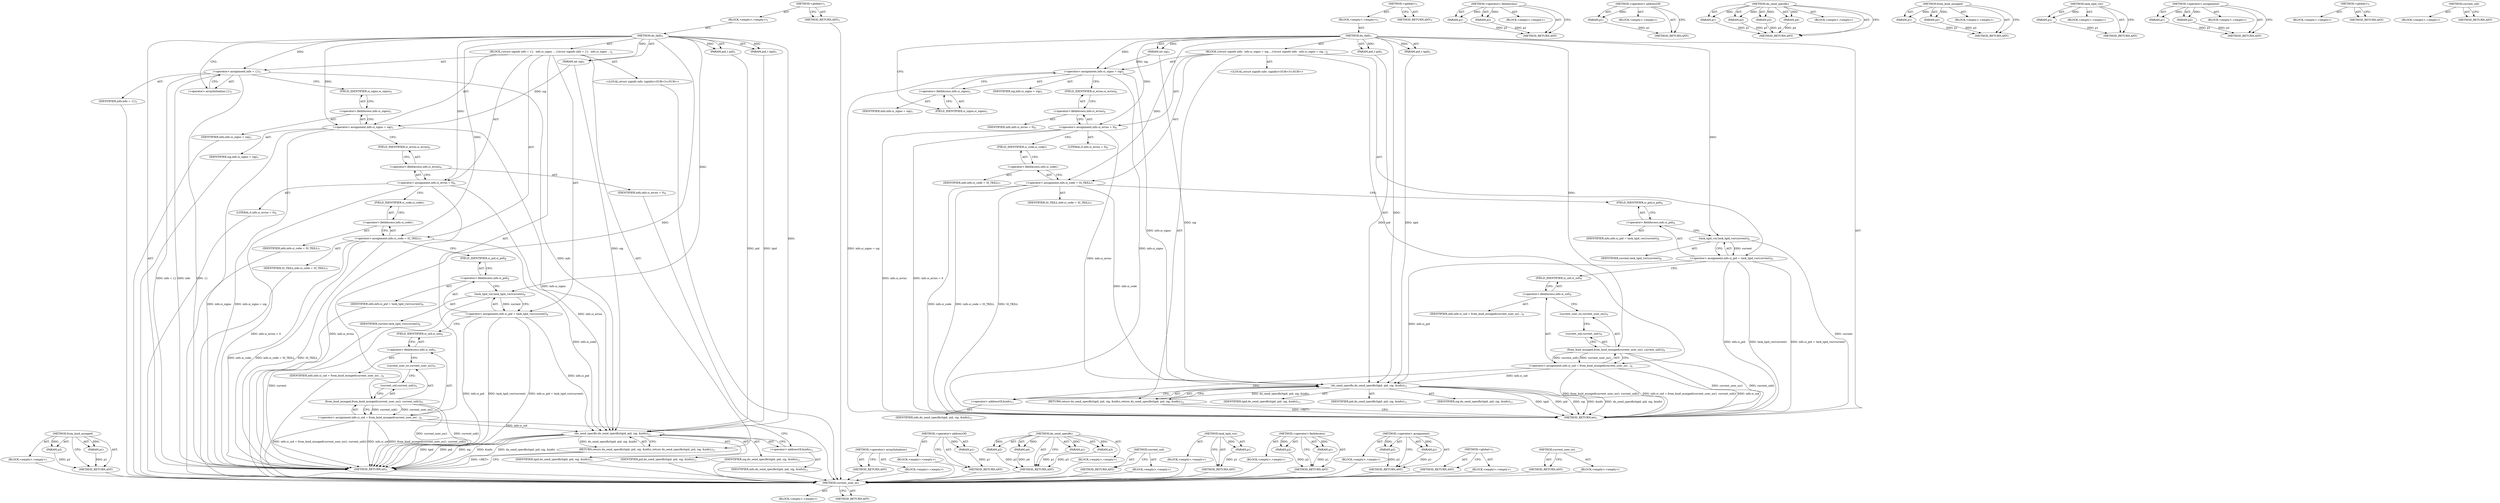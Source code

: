 digraph "current_user_ns" {
vulnerable_89 [label=<(METHOD,current_user_ns)>];
vulnerable_90 [label=<(BLOCK,&lt;empty&gt;,&lt;empty&gt;)>];
vulnerable_91 [label=<(METHOD_RETURN,ANY)>];
vulnerable_6 [label=<(METHOD,&lt;global&gt;)<SUB>1</SUB>>];
vulnerable_7 [label=<(BLOCK,&lt;empty&gt;,&lt;empty&gt;)<SUB>1</SUB>>];
vulnerable_8 [label=<(METHOD,do_tkill)<SUB>1</SUB>>];
vulnerable_9 [label=<(PARAM,pid_t tgid)<SUB>1</SUB>>];
vulnerable_10 [label=<(PARAM,pid_t pid)<SUB>1</SUB>>];
vulnerable_11 [label=<(PARAM,int sig)<SUB>1</SUB>>];
vulnerable_12 [label=<(BLOCK,{
	struct siginfo info;
 
 	info.si_signo = sig...,{
	struct siginfo info;
 
 	info.si_signo = sig...)<SUB>2</SUB>>];
vulnerable_13 [label="<(LOCAL,struct siginfo info: siginfo)<SUB>3</SUB>>"];
vulnerable_14 [label=<(&lt;operator&gt;.assignment,info.si_signo = sig)<SUB>5</SUB>>];
vulnerable_15 [label=<(&lt;operator&gt;.fieldAccess,info.si_signo)<SUB>5</SUB>>];
vulnerable_16 [label=<(IDENTIFIER,info,info.si_signo = sig)<SUB>5</SUB>>];
vulnerable_17 [label=<(FIELD_IDENTIFIER,si_signo,si_signo)<SUB>5</SUB>>];
vulnerable_18 [label=<(IDENTIFIER,sig,info.si_signo = sig)<SUB>5</SUB>>];
vulnerable_19 [label=<(&lt;operator&gt;.assignment,info.si_errno = 0)<SUB>6</SUB>>];
vulnerable_20 [label=<(&lt;operator&gt;.fieldAccess,info.si_errno)<SUB>6</SUB>>];
vulnerable_21 [label=<(IDENTIFIER,info,info.si_errno = 0)<SUB>6</SUB>>];
vulnerable_22 [label=<(FIELD_IDENTIFIER,si_errno,si_errno)<SUB>6</SUB>>];
vulnerable_23 [label=<(LITERAL,0,info.si_errno = 0)<SUB>6</SUB>>];
vulnerable_24 [label=<(&lt;operator&gt;.assignment,info.si_code = SI_TKILL)<SUB>7</SUB>>];
vulnerable_25 [label=<(&lt;operator&gt;.fieldAccess,info.si_code)<SUB>7</SUB>>];
vulnerable_26 [label=<(IDENTIFIER,info,info.si_code = SI_TKILL)<SUB>7</SUB>>];
vulnerable_27 [label=<(FIELD_IDENTIFIER,si_code,si_code)<SUB>7</SUB>>];
vulnerable_28 [label=<(IDENTIFIER,SI_TKILL,info.si_code = SI_TKILL)<SUB>7</SUB>>];
vulnerable_29 [label=<(&lt;operator&gt;.assignment,info.si_pid = task_tgid_vnr(current))<SUB>8</SUB>>];
vulnerable_30 [label=<(&lt;operator&gt;.fieldAccess,info.si_pid)<SUB>8</SUB>>];
vulnerable_31 [label=<(IDENTIFIER,info,info.si_pid = task_tgid_vnr(current))<SUB>8</SUB>>];
vulnerable_32 [label=<(FIELD_IDENTIFIER,si_pid,si_pid)<SUB>8</SUB>>];
vulnerable_33 [label=<(task_tgid_vnr,task_tgid_vnr(current))<SUB>8</SUB>>];
vulnerable_34 [label=<(IDENTIFIER,current,task_tgid_vnr(current))<SUB>8</SUB>>];
vulnerable_35 [label=<(&lt;operator&gt;.assignment,info.si_uid = from_kuid_munged(current_user_ns(...)<SUB>9</SUB>>];
vulnerable_36 [label=<(&lt;operator&gt;.fieldAccess,info.si_uid)<SUB>9</SUB>>];
vulnerable_37 [label=<(IDENTIFIER,info,info.si_uid = from_kuid_munged(current_user_ns(...)<SUB>9</SUB>>];
vulnerable_38 [label=<(FIELD_IDENTIFIER,si_uid,si_uid)<SUB>9</SUB>>];
vulnerable_39 [label=<(from_kuid_munged,from_kuid_munged(current_user_ns(), current_uid()))<SUB>9</SUB>>];
vulnerable_40 [label=<(current_user_ns,current_user_ns())<SUB>9</SUB>>];
vulnerable_41 [label=<(current_uid,current_uid())<SUB>9</SUB>>];
vulnerable_42 [label=<(RETURN,return do_send_specific(tgid, pid, sig, &amp;info);,return do_send_specific(tgid, pid, sig, &amp;info);)<SUB>11</SUB>>];
vulnerable_43 [label=<(do_send_specific,do_send_specific(tgid, pid, sig, &amp;info))<SUB>11</SUB>>];
vulnerable_44 [label=<(IDENTIFIER,tgid,do_send_specific(tgid, pid, sig, &amp;info))<SUB>11</SUB>>];
vulnerable_45 [label=<(IDENTIFIER,pid,do_send_specific(tgid, pid, sig, &amp;info))<SUB>11</SUB>>];
vulnerable_46 [label=<(IDENTIFIER,sig,do_send_specific(tgid, pid, sig, &amp;info))<SUB>11</SUB>>];
vulnerable_47 [label=<(&lt;operator&gt;.addressOf,&amp;info)<SUB>11</SUB>>];
vulnerable_48 [label=<(IDENTIFIER,info,do_send_specific(tgid, pid, sig, &amp;info))<SUB>11</SUB>>];
vulnerable_49 [label=<(METHOD_RETURN,int)<SUB>1</SUB>>];
vulnerable_51 [label=<(METHOD_RETURN,ANY)<SUB>1</SUB>>];
vulnerable_75 [label=<(METHOD,&lt;operator&gt;.fieldAccess)>];
vulnerable_76 [label=<(PARAM,p1)>];
vulnerable_77 [label=<(PARAM,p2)>];
vulnerable_78 [label=<(BLOCK,&lt;empty&gt;,&lt;empty&gt;)>];
vulnerable_79 [label=<(METHOD_RETURN,ANY)>];
vulnerable_102 [label=<(METHOD,&lt;operator&gt;.addressOf)>];
vulnerable_103 [label=<(PARAM,p1)>];
vulnerable_104 [label=<(BLOCK,&lt;empty&gt;,&lt;empty&gt;)>];
vulnerable_105 [label=<(METHOD_RETURN,ANY)>];
vulnerable_95 [label=<(METHOD,do_send_specific)>];
vulnerable_96 [label=<(PARAM,p1)>];
vulnerable_97 [label=<(PARAM,p2)>];
vulnerable_98 [label=<(PARAM,p3)>];
vulnerable_99 [label=<(PARAM,p4)>];
vulnerable_100 [label=<(BLOCK,&lt;empty&gt;,&lt;empty&gt;)>];
vulnerable_101 [label=<(METHOD_RETURN,ANY)>];
vulnerable_84 [label=<(METHOD,from_kuid_munged)>];
vulnerable_85 [label=<(PARAM,p1)>];
vulnerable_86 [label=<(PARAM,p2)>];
vulnerable_87 [label=<(BLOCK,&lt;empty&gt;,&lt;empty&gt;)>];
vulnerable_88 [label=<(METHOD_RETURN,ANY)>];
vulnerable_80 [label=<(METHOD,task_tgid_vnr)>];
vulnerable_81 [label=<(PARAM,p1)>];
vulnerable_82 [label=<(BLOCK,&lt;empty&gt;,&lt;empty&gt;)>];
vulnerable_83 [label=<(METHOD_RETURN,ANY)>];
vulnerable_70 [label=<(METHOD,&lt;operator&gt;.assignment)>];
vulnerable_71 [label=<(PARAM,p1)>];
vulnerable_72 [label=<(PARAM,p2)>];
vulnerable_73 [label=<(BLOCK,&lt;empty&gt;,&lt;empty&gt;)>];
vulnerable_74 [label=<(METHOD_RETURN,ANY)>];
vulnerable_64 [label=<(METHOD,&lt;global&gt;)<SUB>1</SUB>>];
vulnerable_65 [label=<(BLOCK,&lt;empty&gt;,&lt;empty&gt;)>];
vulnerable_66 [label=<(METHOD_RETURN,ANY)>];
vulnerable_92 [label=<(METHOD,current_uid)>];
vulnerable_93 [label=<(BLOCK,&lt;empty&gt;,&lt;empty&gt;)>];
vulnerable_94 [label=<(METHOD_RETURN,ANY)>];
fixed_90 [label=<(METHOD,from_kuid_munged)>];
fixed_91 [label=<(PARAM,p1)>];
fixed_92 [label=<(PARAM,p2)>];
fixed_93 [label=<(BLOCK,&lt;empty&gt;,&lt;empty&gt;)>];
fixed_94 [label=<(METHOD_RETURN,ANY)>];
fixed_6 [label=<(METHOD,&lt;global&gt;)<SUB>1</SUB>>];
fixed_7 [label=<(BLOCK,&lt;empty&gt;,&lt;empty&gt;)<SUB>1</SUB>>];
fixed_8 [label=<(METHOD,do_tkill)<SUB>1</SUB>>];
fixed_9 [label=<(PARAM,pid_t tgid)<SUB>1</SUB>>];
fixed_10 [label=<(PARAM,pid_t pid)<SUB>1</SUB>>];
fixed_11 [label=<(PARAM,int sig)<SUB>1</SUB>>];
fixed_12 [label=<(BLOCK,{
	struct siginfo info = {};
 
 	info.si_signo ...,{
	struct siginfo info = {};
 
 	info.si_signo ...)<SUB>2</SUB>>];
fixed_13 [label="<(LOCAL,struct siginfo info: siginfo)<SUB>3</SUB>>"];
fixed_14 [label=<(&lt;operator&gt;.assignment,info = {})<SUB>3</SUB>>];
fixed_15 [label=<(IDENTIFIER,info,info = {})<SUB>3</SUB>>];
fixed_16 [label=<(&lt;operator&gt;.arrayInitializer,{})<SUB>3</SUB>>];
fixed_17 [label=<(&lt;operator&gt;.assignment,info.si_signo = sig)<SUB>5</SUB>>];
fixed_18 [label=<(&lt;operator&gt;.fieldAccess,info.si_signo)<SUB>5</SUB>>];
fixed_19 [label=<(IDENTIFIER,info,info.si_signo = sig)<SUB>5</SUB>>];
fixed_20 [label=<(FIELD_IDENTIFIER,si_signo,si_signo)<SUB>5</SUB>>];
fixed_21 [label=<(IDENTIFIER,sig,info.si_signo = sig)<SUB>5</SUB>>];
fixed_22 [label=<(&lt;operator&gt;.assignment,info.si_errno = 0)<SUB>6</SUB>>];
fixed_23 [label=<(&lt;operator&gt;.fieldAccess,info.si_errno)<SUB>6</SUB>>];
fixed_24 [label=<(IDENTIFIER,info,info.si_errno = 0)<SUB>6</SUB>>];
fixed_25 [label=<(FIELD_IDENTIFIER,si_errno,si_errno)<SUB>6</SUB>>];
fixed_26 [label=<(LITERAL,0,info.si_errno = 0)<SUB>6</SUB>>];
fixed_27 [label=<(&lt;operator&gt;.assignment,info.si_code = SI_TKILL)<SUB>7</SUB>>];
fixed_28 [label=<(&lt;operator&gt;.fieldAccess,info.si_code)<SUB>7</SUB>>];
fixed_29 [label=<(IDENTIFIER,info,info.si_code = SI_TKILL)<SUB>7</SUB>>];
fixed_30 [label=<(FIELD_IDENTIFIER,si_code,si_code)<SUB>7</SUB>>];
fixed_31 [label=<(IDENTIFIER,SI_TKILL,info.si_code = SI_TKILL)<SUB>7</SUB>>];
fixed_32 [label=<(&lt;operator&gt;.assignment,info.si_pid = task_tgid_vnr(current))<SUB>8</SUB>>];
fixed_33 [label=<(&lt;operator&gt;.fieldAccess,info.si_pid)<SUB>8</SUB>>];
fixed_34 [label=<(IDENTIFIER,info,info.si_pid = task_tgid_vnr(current))<SUB>8</SUB>>];
fixed_35 [label=<(FIELD_IDENTIFIER,si_pid,si_pid)<SUB>8</SUB>>];
fixed_36 [label=<(task_tgid_vnr,task_tgid_vnr(current))<SUB>8</SUB>>];
fixed_37 [label=<(IDENTIFIER,current,task_tgid_vnr(current))<SUB>8</SUB>>];
fixed_38 [label=<(&lt;operator&gt;.assignment,info.si_uid = from_kuid_munged(current_user_ns(...)<SUB>9</SUB>>];
fixed_39 [label=<(&lt;operator&gt;.fieldAccess,info.si_uid)<SUB>9</SUB>>];
fixed_40 [label=<(IDENTIFIER,info,info.si_uid = from_kuid_munged(current_user_ns(...)<SUB>9</SUB>>];
fixed_41 [label=<(FIELD_IDENTIFIER,si_uid,si_uid)<SUB>9</SUB>>];
fixed_42 [label=<(from_kuid_munged,from_kuid_munged(current_user_ns(), current_uid()))<SUB>9</SUB>>];
fixed_43 [label=<(current_user_ns,current_user_ns())<SUB>9</SUB>>];
fixed_44 [label=<(current_uid,current_uid())<SUB>9</SUB>>];
fixed_45 [label=<(RETURN,return do_send_specific(tgid, pid, sig, &amp;info);,return do_send_specific(tgid, pid, sig, &amp;info);)<SUB>11</SUB>>];
fixed_46 [label=<(do_send_specific,do_send_specific(tgid, pid, sig, &amp;info))<SUB>11</SUB>>];
fixed_47 [label=<(IDENTIFIER,tgid,do_send_specific(tgid, pid, sig, &amp;info))<SUB>11</SUB>>];
fixed_48 [label=<(IDENTIFIER,pid,do_send_specific(tgid, pid, sig, &amp;info))<SUB>11</SUB>>];
fixed_49 [label=<(IDENTIFIER,sig,do_send_specific(tgid, pid, sig, &amp;info))<SUB>11</SUB>>];
fixed_50 [label=<(&lt;operator&gt;.addressOf,&amp;info)<SUB>11</SUB>>];
fixed_51 [label=<(IDENTIFIER,info,do_send_specific(tgid, pid, sig, &amp;info))<SUB>11</SUB>>];
fixed_52 [label=<(METHOD_RETURN,int)<SUB>1</SUB>>];
fixed_54 [label=<(METHOD_RETURN,ANY)<SUB>1</SUB>>];
fixed_78 [label=<(METHOD,&lt;operator&gt;.arrayInitializer)>];
fixed_79 [label=<(BLOCK,&lt;empty&gt;,&lt;empty&gt;)>];
fixed_80 [label=<(METHOD_RETURN,ANY)>];
fixed_108 [label=<(METHOD,&lt;operator&gt;.addressOf)>];
fixed_109 [label=<(PARAM,p1)>];
fixed_110 [label=<(BLOCK,&lt;empty&gt;,&lt;empty&gt;)>];
fixed_111 [label=<(METHOD_RETURN,ANY)>];
fixed_101 [label=<(METHOD,do_send_specific)>];
fixed_102 [label=<(PARAM,p1)>];
fixed_103 [label=<(PARAM,p2)>];
fixed_104 [label=<(PARAM,p3)>];
fixed_105 [label=<(PARAM,p4)>];
fixed_106 [label=<(BLOCK,&lt;empty&gt;,&lt;empty&gt;)>];
fixed_107 [label=<(METHOD_RETURN,ANY)>];
fixed_98 [label=<(METHOD,current_uid)>];
fixed_99 [label=<(BLOCK,&lt;empty&gt;,&lt;empty&gt;)>];
fixed_100 [label=<(METHOD_RETURN,ANY)>];
fixed_86 [label=<(METHOD,task_tgid_vnr)>];
fixed_87 [label=<(PARAM,p1)>];
fixed_88 [label=<(BLOCK,&lt;empty&gt;,&lt;empty&gt;)>];
fixed_89 [label=<(METHOD_RETURN,ANY)>];
fixed_81 [label=<(METHOD,&lt;operator&gt;.fieldAccess)>];
fixed_82 [label=<(PARAM,p1)>];
fixed_83 [label=<(PARAM,p2)>];
fixed_84 [label=<(BLOCK,&lt;empty&gt;,&lt;empty&gt;)>];
fixed_85 [label=<(METHOD_RETURN,ANY)>];
fixed_73 [label=<(METHOD,&lt;operator&gt;.assignment)>];
fixed_74 [label=<(PARAM,p1)>];
fixed_75 [label=<(PARAM,p2)>];
fixed_76 [label=<(BLOCK,&lt;empty&gt;,&lt;empty&gt;)>];
fixed_77 [label=<(METHOD_RETURN,ANY)>];
fixed_67 [label=<(METHOD,&lt;global&gt;)<SUB>1</SUB>>];
fixed_68 [label=<(BLOCK,&lt;empty&gt;,&lt;empty&gt;)>];
fixed_69 [label=<(METHOD_RETURN,ANY)>];
fixed_95 [label=<(METHOD,current_user_ns)>];
fixed_96 [label=<(BLOCK,&lt;empty&gt;,&lt;empty&gt;)>];
fixed_97 [label=<(METHOD_RETURN,ANY)>];
vulnerable_89 -> vulnerable_90  [key=0, label="AST: "];
vulnerable_89 -> vulnerable_91  [key=0, label="AST: "];
vulnerable_89 -> vulnerable_91  [key=1, label="CFG: "];
vulnerable_6 -> vulnerable_7  [key=0, label="AST: "];
vulnerable_6 -> vulnerable_51  [key=0, label="AST: "];
vulnerable_6 -> vulnerable_51  [key=1, label="CFG: "];
vulnerable_7 -> vulnerable_8  [key=0, label="AST: "];
vulnerable_8 -> vulnerable_9  [key=0, label="AST: "];
vulnerable_8 -> vulnerable_9  [key=1, label="DDG: "];
vulnerable_8 -> vulnerable_10  [key=0, label="AST: "];
vulnerable_8 -> vulnerable_10  [key=1, label="DDG: "];
vulnerable_8 -> vulnerable_11  [key=0, label="AST: "];
vulnerable_8 -> vulnerable_11  [key=1, label="DDG: "];
vulnerable_8 -> vulnerable_12  [key=0, label="AST: "];
vulnerable_8 -> vulnerable_49  [key=0, label="AST: "];
vulnerable_8 -> vulnerable_17  [key=0, label="CFG: "];
vulnerable_8 -> vulnerable_14  [key=0, label="DDG: "];
vulnerable_8 -> vulnerable_19  [key=0, label="DDG: "];
vulnerable_8 -> vulnerable_24  [key=0, label="DDG: "];
vulnerable_8 -> vulnerable_33  [key=0, label="DDG: "];
vulnerable_8 -> vulnerable_39  [key=0, label="DDG: "];
vulnerable_8 -> vulnerable_43  [key=0, label="DDG: "];
vulnerable_9 -> vulnerable_43  [key=0, label="DDG: tgid"];
vulnerable_10 -> vulnerable_43  [key=0, label="DDG: pid"];
vulnerable_11 -> vulnerable_14  [key=0, label="DDG: sig"];
vulnerable_11 -> vulnerable_43  [key=0, label="DDG: sig"];
vulnerable_12 -> vulnerable_13  [key=0, label="AST: "];
vulnerable_12 -> vulnerable_14  [key=0, label="AST: "];
vulnerable_12 -> vulnerable_19  [key=0, label="AST: "];
vulnerable_12 -> vulnerable_24  [key=0, label="AST: "];
vulnerable_12 -> vulnerable_29  [key=0, label="AST: "];
vulnerable_12 -> vulnerable_35  [key=0, label="AST: "];
vulnerable_12 -> vulnerable_42  [key=0, label="AST: "];
vulnerable_14 -> vulnerable_15  [key=0, label="AST: "];
vulnerable_14 -> vulnerable_18  [key=0, label="AST: "];
vulnerable_14 -> vulnerable_22  [key=0, label="CFG: "];
vulnerable_14 -> vulnerable_49  [key=0, label="DDG: info.si_signo"];
vulnerable_14 -> vulnerable_49  [key=1, label="DDG: info.si_signo = sig"];
vulnerable_14 -> vulnerable_43  [key=0, label="DDG: info.si_signo"];
vulnerable_15 -> vulnerable_16  [key=0, label="AST: "];
vulnerable_15 -> vulnerable_17  [key=0, label="AST: "];
vulnerable_15 -> vulnerable_14  [key=0, label="CFG: "];
vulnerable_17 -> vulnerable_15  [key=0, label="CFG: "];
vulnerable_19 -> vulnerable_20  [key=0, label="AST: "];
vulnerable_19 -> vulnerable_23  [key=0, label="AST: "];
vulnerable_19 -> vulnerable_27  [key=0, label="CFG: "];
vulnerable_19 -> vulnerable_49  [key=0, label="DDG: info.si_errno"];
vulnerable_19 -> vulnerable_49  [key=1, label="DDG: info.si_errno = 0"];
vulnerable_19 -> vulnerable_43  [key=0, label="DDG: info.si_errno"];
vulnerable_20 -> vulnerable_21  [key=0, label="AST: "];
vulnerable_20 -> vulnerable_22  [key=0, label="AST: "];
vulnerable_20 -> vulnerable_19  [key=0, label="CFG: "];
vulnerable_22 -> vulnerable_20  [key=0, label="CFG: "];
vulnerable_24 -> vulnerable_25  [key=0, label="AST: "];
vulnerable_24 -> vulnerable_28  [key=0, label="AST: "];
vulnerable_24 -> vulnerable_32  [key=0, label="CFG: "];
vulnerable_24 -> vulnerable_49  [key=0, label="DDG: info.si_code"];
vulnerable_24 -> vulnerable_49  [key=1, label="DDG: info.si_code = SI_TKILL"];
vulnerable_24 -> vulnerable_49  [key=2, label="DDG: SI_TKILL"];
vulnerable_24 -> vulnerable_43  [key=0, label="DDG: info.si_code"];
vulnerable_25 -> vulnerable_26  [key=0, label="AST: "];
vulnerable_25 -> vulnerable_27  [key=0, label="AST: "];
vulnerable_25 -> vulnerable_24  [key=0, label="CFG: "];
vulnerable_27 -> vulnerable_25  [key=0, label="CFG: "];
vulnerable_29 -> vulnerable_30  [key=0, label="AST: "];
vulnerable_29 -> vulnerable_33  [key=0, label="AST: "];
vulnerable_29 -> vulnerable_38  [key=0, label="CFG: "];
vulnerable_29 -> vulnerable_49  [key=0, label="DDG: info.si_pid"];
vulnerable_29 -> vulnerable_49  [key=1, label="DDG: task_tgid_vnr(current)"];
vulnerable_29 -> vulnerable_49  [key=2, label="DDG: info.si_pid = task_tgid_vnr(current)"];
vulnerable_29 -> vulnerable_43  [key=0, label="DDG: info.si_pid"];
vulnerable_30 -> vulnerable_31  [key=0, label="AST: "];
vulnerable_30 -> vulnerable_32  [key=0, label="AST: "];
vulnerable_30 -> vulnerable_33  [key=0, label="CFG: "];
vulnerable_32 -> vulnerable_30  [key=0, label="CFG: "];
vulnerable_33 -> vulnerable_34  [key=0, label="AST: "];
vulnerable_33 -> vulnerable_29  [key=0, label="CFG: "];
vulnerable_33 -> vulnerable_29  [key=1, label="DDG: current"];
vulnerable_33 -> vulnerable_49  [key=0, label="DDG: current"];
vulnerable_35 -> vulnerable_36  [key=0, label="AST: "];
vulnerable_35 -> vulnerable_39  [key=0, label="AST: "];
vulnerable_35 -> vulnerable_47  [key=0, label="CFG: "];
vulnerable_35 -> vulnerable_49  [key=0, label="DDG: info.si_uid"];
vulnerable_35 -> vulnerable_49  [key=1, label="DDG: from_kuid_munged(current_user_ns(), current_uid())"];
vulnerable_35 -> vulnerable_49  [key=2, label="DDG: info.si_uid = from_kuid_munged(current_user_ns(), current_uid())"];
vulnerable_35 -> vulnerable_43  [key=0, label="DDG: info.si_uid"];
vulnerable_36 -> vulnerable_37  [key=0, label="AST: "];
vulnerable_36 -> vulnerable_38  [key=0, label="AST: "];
vulnerable_36 -> vulnerable_40  [key=0, label="CFG: "];
vulnerable_38 -> vulnerable_36  [key=0, label="CFG: "];
vulnerable_39 -> vulnerable_40  [key=0, label="AST: "];
vulnerable_39 -> vulnerable_41  [key=0, label="AST: "];
vulnerable_39 -> vulnerable_35  [key=0, label="CFG: "];
vulnerable_39 -> vulnerable_35  [key=1, label="DDG: current_user_ns()"];
vulnerable_39 -> vulnerable_35  [key=2, label="DDG: current_uid()"];
vulnerable_39 -> vulnerable_49  [key=0, label="DDG: current_user_ns()"];
vulnerable_39 -> vulnerable_49  [key=1, label="DDG: current_uid()"];
vulnerable_40 -> vulnerable_41  [key=0, label="CFG: "];
vulnerable_41 -> vulnerable_39  [key=0, label="CFG: "];
vulnerable_42 -> vulnerable_43  [key=0, label="AST: "];
vulnerable_42 -> vulnerable_49  [key=0, label="CFG: "];
vulnerable_42 -> vulnerable_49  [key=1, label="DDG: &lt;RET&gt;"];
vulnerable_43 -> vulnerable_44  [key=0, label="AST: "];
vulnerable_43 -> vulnerable_45  [key=0, label="AST: "];
vulnerable_43 -> vulnerable_46  [key=0, label="AST: "];
vulnerable_43 -> vulnerable_47  [key=0, label="AST: "];
vulnerable_43 -> vulnerable_42  [key=0, label="CFG: "];
vulnerable_43 -> vulnerable_42  [key=1, label="DDG: do_send_specific(tgid, pid, sig, &amp;info)"];
vulnerable_43 -> vulnerable_49  [key=0, label="DDG: tgid"];
vulnerable_43 -> vulnerable_49  [key=1, label="DDG: pid"];
vulnerable_43 -> vulnerable_49  [key=2, label="DDG: sig"];
vulnerable_43 -> vulnerable_49  [key=3, label="DDG: &amp;info"];
vulnerable_43 -> vulnerable_49  [key=4, label="DDG: do_send_specific(tgid, pid, sig, &amp;info)"];
vulnerable_47 -> vulnerable_48  [key=0, label="AST: "];
vulnerable_47 -> vulnerable_43  [key=0, label="CFG: "];
vulnerable_75 -> vulnerable_76  [key=0, label="AST: "];
vulnerable_75 -> vulnerable_76  [key=1, label="DDG: "];
vulnerable_75 -> vulnerable_78  [key=0, label="AST: "];
vulnerable_75 -> vulnerable_77  [key=0, label="AST: "];
vulnerable_75 -> vulnerable_77  [key=1, label="DDG: "];
vulnerable_75 -> vulnerable_79  [key=0, label="AST: "];
vulnerable_75 -> vulnerable_79  [key=1, label="CFG: "];
vulnerable_76 -> vulnerable_79  [key=0, label="DDG: p1"];
vulnerable_77 -> vulnerable_79  [key=0, label="DDG: p2"];
vulnerable_102 -> vulnerable_103  [key=0, label="AST: "];
vulnerable_102 -> vulnerable_103  [key=1, label="DDG: "];
vulnerable_102 -> vulnerable_104  [key=0, label="AST: "];
vulnerable_102 -> vulnerable_105  [key=0, label="AST: "];
vulnerable_102 -> vulnerable_105  [key=1, label="CFG: "];
vulnerable_103 -> vulnerable_105  [key=0, label="DDG: p1"];
vulnerable_95 -> vulnerable_96  [key=0, label="AST: "];
vulnerable_95 -> vulnerable_96  [key=1, label="DDG: "];
vulnerable_95 -> vulnerable_100  [key=0, label="AST: "];
vulnerable_95 -> vulnerable_97  [key=0, label="AST: "];
vulnerable_95 -> vulnerable_97  [key=1, label="DDG: "];
vulnerable_95 -> vulnerable_101  [key=0, label="AST: "];
vulnerable_95 -> vulnerable_101  [key=1, label="CFG: "];
vulnerable_95 -> vulnerable_98  [key=0, label="AST: "];
vulnerable_95 -> vulnerable_98  [key=1, label="DDG: "];
vulnerable_95 -> vulnerable_99  [key=0, label="AST: "];
vulnerable_95 -> vulnerable_99  [key=1, label="DDG: "];
vulnerable_96 -> vulnerable_101  [key=0, label="DDG: p1"];
vulnerable_97 -> vulnerable_101  [key=0, label="DDG: p2"];
vulnerable_98 -> vulnerable_101  [key=0, label="DDG: p3"];
vulnerable_99 -> vulnerable_101  [key=0, label="DDG: p4"];
vulnerable_84 -> vulnerable_85  [key=0, label="AST: "];
vulnerable_84 -> vulnerable_85  [key=1, label="DDG: "];
vulnerable_84 -> vulnerable_87  [key=0, label="AST: "];
vulnerable_84 -> vulnerable_86  [key=0, label="AST: "];
vulnerable_84 -> vulnerable_86  [key=1, label="DDG: "];
vulnerable_84 -> vulnerable_88  [key=0, label="AST: "];
vulnerable_84 -> vulnerable_88  [key=1, label="CFG: "];
vulnerable_85 -> vulnerable_88  [key=0, label="DDG: p1"];
vulnerable_86 -> vulnerable_88  [key=0, label="DDG: p2"];
vulnerable_80 -> vulnerable_81  [key=0, label="AST: "];
vulnerable_80 -> vulnerable_81  [key=1, label="DDG: "];
vulnerable_80 -> vulnerable_82  [key=0, label="AST: "];
vulnerable_80 -> vulnerable_83  [key=0, label="AST: "];
vulnerable_80 -> vulnerable_83  [key=1, label="CFG: "];
vulnerable_81 -> vulnerable_83  [key=0, label="DDG: p1"];
vulnerable_70 -> vulnerable_71  [key=0, label="AST: "];
vulnerable_70 -> vulnerable_71  [key=1, label="DDG: "];
vulnerable_70 -> vulnerable_73  [key=0, label="AST: "];
vulnerable_70 -> vulnerable_72  [key=0, label="AST: "];
vulnerable_70 -> vulnerable_72  [key=1, label="DDG: "];
vulnerable_70 -> vulnerable_74  [key=0, label="AST: "];
vulnerable_70 -> vulnerable_74  [key=1, label="CFG: "];
vulnerable_71 -> vulnerable_74  [key=0, label="DDG: p1"];
vulnerable_72 -> vulnerable_74  [key=0, label="DDG: p2"];
vulnerable_64 -> vulnerable_65  [key=0, label="AST: "];
vulnerable_64 -> vulnerable_66  [key=0, label="AST: "];
vulnerable_64 -> vulnerable_66  [key=1, label="CFG: "];
vulnerable_92 -> vulnerable_93  [key=0, label="AST: "];
vulnerable_92 -> vulnerable_94  [key=0, label="AST: "];
vulnerable_92 -> vulnerable_94  [key=1, label="CFG: "];
fixed_90 -> fixed_91  [key=0, label="AST: "];
fixed_90 -> fixed_91  [key=1, label="DDG: "];
fixed_90 -> fixed_93  [key=0, label="AST: "];
fixed_90 -> fixed_92  [key=0, label="AST: "];
fixed_90 -> fixed_92  [key=1, label="DDG: "];
fixed_90 -> fixed_94  [key=0, label="AST: "];
fixed_90 -> fixed_94  [key=1, label="CFG: "];
fixed_91 -> fixed_94  [key=0, label="DDG: p1"];
fixed_92 -> fixed_94  [key=0, label="DDG: p2"];
fixed_93 -> vulnerable_89  [key=0];
fixed_94 -> vulnerable_89  [key=0];
fixed_6 -> fixed_7  [key=0, label="AST: "];
fixed_6 -> fixed_54  [key=0, label="AST: "];
fixed_6 -> fixed_54  [key=1, label="CFG: "];
fixed_7 -> fixed_8  [key=0, label="AST: "];
fixed_8 -> fixed_9  [key=0, label="AST: "];
fixed_8 -> fixed_9  [key=1, label="DDG: "];
fixed_8 -> fixed_10  [key=0, label="AST: "];
fixed_8 -> fixed_10  [key=1, label="DDG: "];
fixed_8 -> fixed_11  [key=0, label="AST: "];
fixed_8 -> fixed_11  [key=1, label="DDG: "];
fixed_8 -> fixed_12  [key=0, label="AST: "];
fixed_8 -> fixed_52  [key=0, label="AST: "];
fixed_8 -> fixed_16  [key=0, label="CFG: "];
fixed_8 -> fixed_14  [key=0, label="DDG: "];
fixed_8 -> fixed_17  [key=0, label="DDG: "];
fixed_8 -> fixed_22  [key=0, label="DDG: "];
fixed_8 -> fixed_27  [key=0, label="DDG: "];
fixed_8 -> fixed_36  [key=0, label="DDG: "];
fixed_8 -> fixed_42  [key=0, label="DDG: "];
fixed_8 -> fixed_46  [key=0, label="DDG: "];
fixed_9 -> fixed_46  [key=0, label="DDG: tgid"];
fixed_10 -> fixed_46  [key=0, label="DDG: pid"];
fixed_11 -> fixed_17  [key=0, label="DDG: sig"];
fixed_11 -> fixed_46  [key=0, label="DDG: sig"];
fixed_12 -> fixed_13  [key=0, label="AST: "];
fixed_12 -> fixed_14  [key=0, label="AST: "];
fixed_12 -> fixed_17  [key=0, label="AST: "];
fixed_12 -> fixed_22  [key=0, label="AST: "];
fixed_12 -> fixed_27  [key=0, label="AST: "];
fixed_12 -> fixed_32  [key=0, label="AST: "];
fixed_12 -> fixed_38  [key=0, label="AST: "];
fixed_12 -> fixed_45  [key=0, label="AST: "];
fixed_13 -> vulnerable_89  [key=0];
fixed_14 -> fixed_15  [key=0, label="AST: "];
fixed_14 -> fixed_16  [key=0, label="AST: "];
fixed_14 -> fixed_20  [key=0, label="CFG: "];
fixed_14 -> fixed_52  [key=0, label="DDG: info"];
fixed_14 -> fixed_52  [key=1, label="DDG: {}"];
fixed_14 -> fixed_52  [key=2, label="DDG: info = {}"];
fixed_14 -> fixed_46  [key=0, label="DDG: info"];
fixed_15 -> vulnerable_89  [key=0];
fixed_16 -> fixed_14  [key=0, label="CFG: "];
fixed_17 -> fixed_18  [key=0, label="AST: "];
fixed_17 -> fixed_21  [key=0, label="AST: "];
fixed_17 -> fixed_25  [key=0, label="CFG: "];
fixed_17 -> fixed_52  [key=0, label="DDG: info.si_signo"];
fixed_17 -> fixed_52  [key=1, label="DDG: info.si_signo = sig"];
fixed_17 -> fixed_46  [key=0, label="DDG: info.si_signo"];
fixed_18 -> fixed_19  [key=0, label="AST: "];
fixed_18 -> fixed_20  [key=0, label="AST: "];
fixed_18 -> fixed_17  [key=0, label="CFG: "];
fixed_19 -> vulnerable_89  [key=0];
fixed_20 -> fixed_18  [key=0, label="CFG: "];
fixed_21 -> vulnerable_89  [key=0];
fixed_22 -> fixed_23  [key=0, label="AST: "];
fixed_22 -> fixed_26  [key=0, label="AST: "];
fixed_22 -> fixed_30  [key=0, label="CFG: "];
fixed_22 -> fixed_52  [key=0, label="DDG: info.si_errno"];
fixed_22 -> fixed_52  [key=1, label="DDG: info.si_errno = 0"];
fixed_22 -> fixed_46  [key=0, label="DDG: info.si_errno"];
fixed_23 -> fixed_24  [key=0, label="AST: "];
fixed_23 -> fixed_25  [key=0, label="AST: "];
fixed_23 -> fixed_22  [key=0, label="CFG: "];
fixed_24 -> vulnerable_89  [key=0];
fixed_25 -> fixed_23  [key=0, label="CFG: "];
fixed_26 -> vulnerable_89  [key=0];
fixed_27 -> fixed_28  [key=0, label="AST: "];
fixed_27 -> fixed_31  [key=0, label="AST: "];
fixed_27 -> fixed_35  [key=0, label="CFG: "];
fixed_27 -> fixed_52  [key=0, label="DDG: info.si_code"];
fixed_27 -> fixed_52  [key=1, label="DDG: info.si_code = SI_TKILL"];
fixed_27 -> fixed_52  [key=2, label="DDG: SI_TKILL"];
fixed_27 -> fixed_46  [key=0, label="DDG: info.si_code"];
fixed_28 -> fixed_29  [key=0, label="AST: "];
fixed_28 -> fixed_30  [key=0, label="AST: "];
fixed_28 -> fixed_27  [key=0, label="CFG: "];
fixed_29 -> vulnerable_89  [key=0];
fixed_30 -> fixed_28  [key=0, label="CFG: "];
fixed_31 -> vulnerable_89  [key=0];
fixed_32 -> fixed_33  [key=0, label="AST: "];
fixed_32 -> fixed_36  [key=0, label="AST: "];
fixed_32 -> fixed_41  [key=0, label="CFG: "];
fixed_32 -> fixed_52  [key=0, label="DDG: info.si_pid"];
fixed_32 -> fixed_52  [key=1, label="DDG: task_tgid_vnr(current)"];
fixed_32 -> fixed_52  [key=2, label="DDG: info.si_pid = task_tgid_vnr(current)"];
fixed_32 -> fixed_46  [key=0, label="DDG: info.si_pid"];
fixed_33 -> fixed_34  [key=0, label="AST: "];
fixed_33 -> fixed_35  [key=0, label="AST: "];
fixed_33 -> fixed_36  [key=0, label="CFG: "];
fixed_34 -> vulnerable_89  [key=0];
fixed_35 -> fixed_33  [key=0, label="CFG: "];
fixed_36 -> fixed_37  [key=0, label="AST: "];
fixed_36 -> fixed_32  [key=0, label="CFG: "];
fixed_36 -> fixed_32  [key=1, label="DDG: current"];
fixed_36 -> fixed_52  [key=0, label="DDG: current"];
fixed_37 -> vulnerable_89  [key=0];
fixed_38 -> fixed_39  [key=0, label="AST: "];
fixed_38 -> fixed_42  [key=0, label="AST: "];
fixed_38 -> fixed_50  [key=0, label="CFG: "];
fixed_38 -> fixed_52  [key=0, label="DDG: info.si_uid"];
fixed_38 -> fixed_52  [key=1, label="DDG: from_kuid_munged(current_user_ns(), current_uid())"];
fixed_38 -> fixed_52  [key=2, label="DDG: info.si_uid = from_kuid_munged(current_user_ns(), current_uid())"];
fixed_38 -> fixed_46  [key=0, label="DDG: info.si_uid"];
fixed_39 -> fixed_40  [key=0, label="AST: "];
fixed_39 -> fixed_41  [key=0, label="AST: "];
fixed_39 -> fixed_43  [key=0, label="CFG: "];
fixed_40 -> vulnerable_89  [key=0];
fixed_41 -> fixed_39  [key=0, label="CFG: "];
fixed_42 -> fixed_43  [key=0, label="AST: "];
fixed_42 -> fixed_44  [key=0, label="AST: "];
fixed_42 -> fixed_38  [key=0, label="CFG: "];
fixed_42 -> fixed_38  [key=1, label="DDG: current_user_ns()"];
fixed_42 -> fixed_38  [key=2, label="DDG: current_uid()"];
fixed_42 -> fixed_52  [key=0, label="DDG: current_user_ns()"];
fixed_42 -> fixed_52  [key=1, label="DDG: current_uid()"];
fixed_43 -> fixed_44  [key=0, label="CFG: "];
fixed_44 -> fixed_42  [key=0, label="CFG: "];
fixed_45 -> fixed_46  [key=0, label="AST: "];
fixed_45 -> fixed_52  [key=0, label="CFG: "];
fixed_45 -> fixed_52  [key=1, label="DDG: &lt;RET&gt;"];
fixed_46 -> fixed_47  [key=0, label="AST: "];
fixed_46 -> fixed_48  [key=0, label="AST: "];
fixed_46 -> fixed_49  [key=0, label="AST: "];
fixed_46 -> fixed_50  [key=0, label="AST: "];
fixed_46 -> fixed_45  [key=0, label="CFG: "];
fixed_46 -> fixed_45  [key=1, label="DDG: do_send_specific(tgid, pid, sig, &amp;info)"];
fixed_46 -> fixed_52  [key=0, label="DDG: tgid"];
fixed_46 -> fixed_52  [key=1, label="DDG: pid"];
fixed_46 -> fixed_52  [key=2, label="DDG: sig"];
fixed_46 -> fixed_52  [key=3, label="DDG: &amp;info"];
fixed_46 -> fixed_52  [key=4, label="DDG: do_send_specific(tgid, pid, sig, &amp;info)"];
fixed_47 -> vulnerable_89  [key=0];
fixed_48 -> vulnerable_89  [key=0];
fixed_49 -> vulnerable_89  [key=0];
fixed_50 -> fixed_51  [key=0, label="AST: "];
fixed_50 -> fixed_46  [key=0, label="CFG: "];
fixed_51 -> vulnerable_89  [key=0];
fixed_52 -> vulnerable_89  [key=0];
fixed_54 -> vulnerable_89  [key=0];
fixed_78 -> fixed_79  [key=0, label="AST: "];
fixed_78 -> fixed_80  [key=0, label="AST: "];
fixed_78 -> fixed_80  [key=1, label="CFG: "];
fixed_79 -> vulnerable_89  [key=0];
fixed_80 -> vulnerable_89  [key=0];
fixed_108 -> fixed_109  [key=0, label="AST: "];
fixed_108 -> fixed_109  [key=1, label="DDG: "];
fixed_108 -> fixed_110  [key=0, label="AST: "];
fixed_108 -> fixed_111  [key=0, label="AST: "];
fixed_108 -> fixed_111  [key=1, label="CFG: "];
fixed_109 -> fixed_111  [key=0, label="DDG: p1"];
fixed_110 -> vulnerable_89  [key=0];
fixed_111 -> vulnerable_89  [key=0];
fixed_101 -> fixed_102  [key=0, label="AST: "];
fixed_101 -> fixed_102  [key=1, label="DDG: "];
fixed_101 -> fixed_106  [key=0, label="AST: "];
fixed_101 -> fixed_103  [key=0, label="AST: "];
fixed_101 -> fixed_103  [key=1, label="DDG: "];
fixed_101 -> fixed_107  [key=0, label="AST: "];
fixed_101 -> fixed_107  [key=1, label="CFG: "];
fixed_101 -> fixed_104  [key=0, label="AST: "];
fixed_101 -> fixed_104  [key=1, label="DDG: "];
fixed_101 -> fixed_105  [key=0, label="AST: "];
fixed_101 -> fixed_105  [key=1, label="DDG: "];
fixed_102 -> fixed_107  [key=0, label="DDG: p1"];
fixed_103 -> fixed_107  [key=0, label="DDG: p2"];
fixed_104 -> fixed_107  [key=0, label="DDG: p3"];
fixed_105 -> fixed_107  [key=0, label="DDG: p4"];
fixed_106 -> vulnerable_89  [key=0];
fixed_107 -> vulnerable_89  [key=0];
fixed_98 -> fixed_99  [key=0, label="AST: "];
fixed_98 -> fixed_100  [key=0, label="AST: "];
fixed_98 -> fixed_100  [key=1, label="CFG: "];
fixed_99 -> vulnerable_89  [key=0];
fixed_100 -> vulnerable_89  [key=0];
fixed_86 -> fixed_87  [key=0, label="AST: "];
fixed_86 -> fixed_87  [key=1, label="DDG: "];
fixed_86 -> fixed_88  [key=0, label="AST: "];
fixed_86 -> fixed_89  [key=0, label="AST: "];
fixed_86 -> fixed_89  [key=1, label="CFG: "];
fixed_87 -> fixed_89  [key=0, label="DDG: p1"];
fixed_88 -> vulnerable_89  [key=0];
fixed_89 -> vulnerable_89  [key=0];
fixed_81 -> fixed_82  [key=0, label="AST: "];
fixed_81 -> fixed_82  [key=1, label="DDG: "];
fixed_81 -> fixed_84  [key=0, label="AST: "];
fixed_81 -> fixed_83  [key=0, label="AST: "];
fixed_81 -> fixed_83  [key=1, label="DDG: "];
fixed_81 -> fixed_85  [key=0, label="AST: "];
fixed_81 -> fixed_85  [key=1, label="CFG: "];
fixed_82 -> fixed_85  [key=0, label="DDG: p1"];
fixed_83 -> fixed_85  [key=0, label="DDG: p2"];
fixed_84 -> vulnerable_89  [key=0];
fixed_85 -> vulnerable_89  [key=0];
fixed_73 -> fixed_74  [key=0, label="AST: "];
fixed_73 -> fixed_74  [key=1, label="DDG: "];
fixed_73 -> fixed_76  [key=0, label="AST: "];
fixed_73 -> fixed_75  [key=0, label="AST: "];
fixed_73 -> fixed_75  [key=1, label="DDG: "];
fixed_73 -> fixed_77  [key=0, label="AST: "];
fixed_73 -> fixed_77  [key=1, label="CFG: "];
fixed_74 -> fixed_77  [key=0, label="DDG: p1"];
fixed_75 -> fixed_77  [key=0, label="DDG: p2"];
fixed_76 -> vulnerable_89  [key=0];
fixed_77 -> vulnerable_89  [key=0];
fixed_67 -> fixed_68  [key=0, label="AST: "];
fixed_67 -> fixed_69  [key=0, label="AST: "];
fixed_67 -> fixed_69  [key=1, label="CFG: "];
fixed_68 -> vulnerable_89  [key=0];
fixed_69 -> vulnerable_89  [key=0];
fixed_95 -> fixed_96  [key=0, label="AST: "];
fixed_95 -> fixed_97  [key=0, label="AST: "];
fixed_95 -> fixed_97  [key=1, label="CFG: "];
fixed_96 -> vulnerable_89  [key=0];
fixed_97 -> vulnerable_89  [key=0];
}
